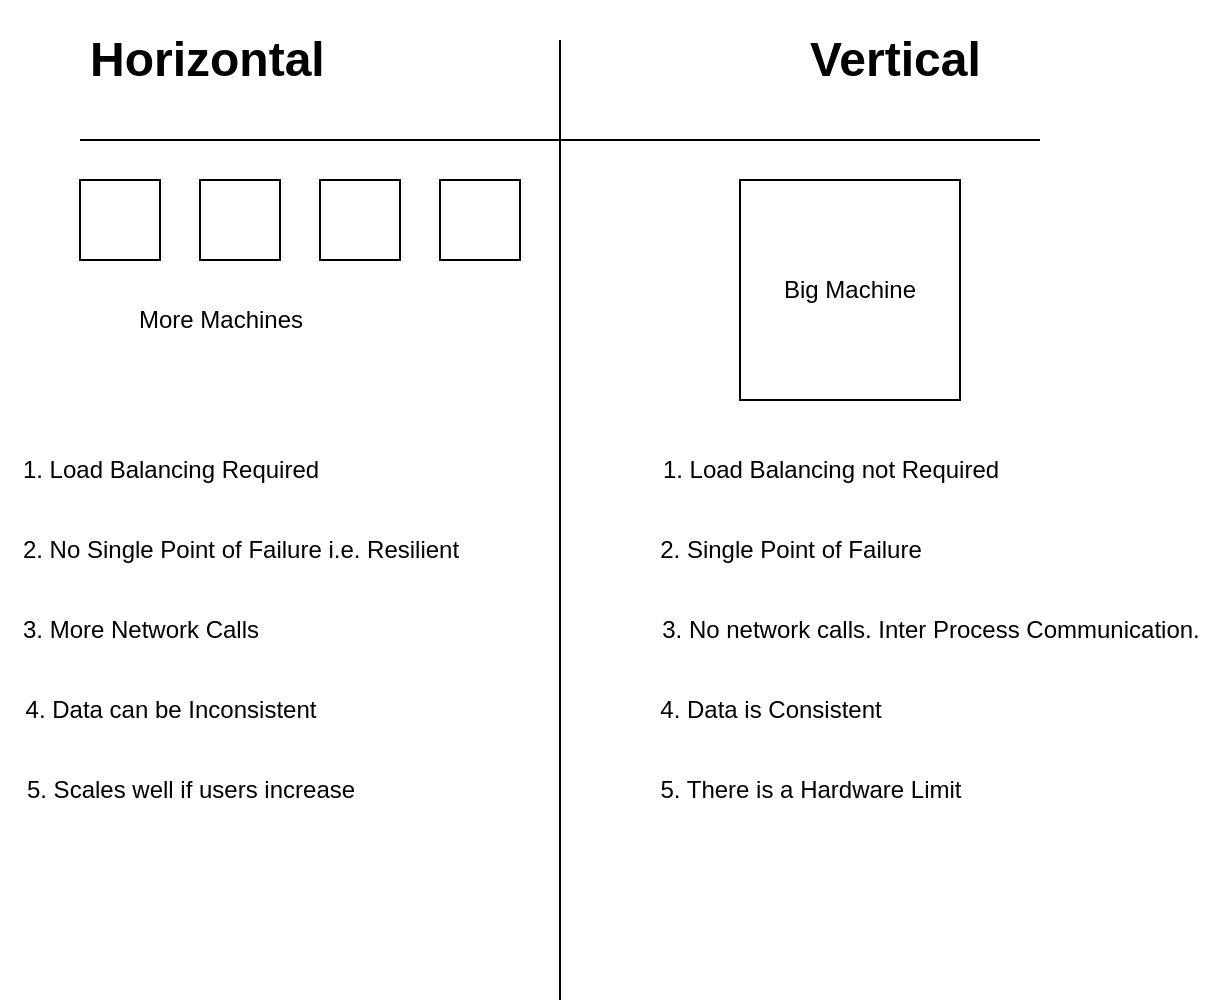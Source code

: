 <mxfile version="20.2.5" type="github">
  <diagram id="WF_MYyC285SqqOINv5_H" name="Page-1">
    <mxGraphModel dx="1038" dy="571" grid="1" gridSize="10" guides="1" tooltips="1" connect="1" arrows="1" fold="1" page="1" pageScale="1" pageWidth="850" pageHeight="1100" math="0" shadow="0">
      <root>
        <mxCell id="0" />
        <mxCell id="1" parent="0" />
        <mxCell id="cMcfpRcbYdyl4qeZcQNI-1" value="&lt;h1&gt;Horizontal&lt;/h1&gt;" style="text;html=1;strokeColor=none;fillColor=none;spacing=5;spacingTop=-20;whiteSpace=wrap;overflow=hidden;rounded=0;" vertex="1" parent="1">
          <mxGeometry x="160" y="70" width="190" height="40" as="geometry" />
        </mxCell>
        <mxCell id="cMcfpRcbYdyl4qeZcQNI-2" value="&lt;h1&gt;Vertical&lt;/h1&gt;" style="text;html=1;strokeColor=none;fillColor=none;spacing=5;spacingTop=-20;whiteSpace=wrap;overflow=hidden;rounded=0;" vertex="1" parent="1">
          <mxGeometry x="520" y="70" width="190" height="40" as="geometry" />
        </mxCell>
        <mxCell id="cMcfpRcbYdyl4qeZcQNI-4" value="" style="endArrow=none;html=1;rounded=0;" edge="1" parent="1">
          <mxGeometry width="50" height="50" relative="1" as="geometry">
            <mxPoint x="160" y="130" as="sourcePoint" />
            <mxPoint x="640" y="130" as="targetPoint" />
          </mxGeometry>
        </mxCell>
        <mxCell id="cMcfpRcbYdyl4qeZcQNI-5" value="" style="endArrow=none;html=1;rounded=0;" edge="1" parent="1">
          <mxGeometry width="50" height="50" relative="1" as="geometry">
            <mxPoint x="400" y="560" as="sourcePoint" />
            <mxPoint x="400" y="80" as="targetPoint" />
          </mxGeometry>
        </mxCell>
        <mxCell id="cMcfpRcbYdyl4qeZcQNI-7" value="" style="whiteSpace=wrap;html=1;aspect=fixed;" vertex="1" parent="1">
          <mxGeometry x="160" y="150" width="40" height="40" as="geometry" />
        </mxCell>
        <mxCell id="cMcfpRcbYdyl4qeZcQNI-8" value="" style="whiteSpace=wrap;html=1;aspect=fixed;" vertex="1" parent="1">
          <mxGeometry x="220" y="150" width="40" height="40" as="geometry" />
        </mxCell>
        <mxCell id="cMcfpRcbYdyl4qeZcQNI-9" value="" style="whiteSpace=wrap;html=1;aspect=fixed;" vertex="1" parent="1">
          <mxGeometry x="280" y="150" width="40" height="40" as="geometry" />
        </mxCell>
        <mxCell id="cMcfpRcbYdyl4qeZcQNI-10" value="" style="whiteSpace=wrap;html=1;aspect=fixed;" vertex="1" parent="1">
          <mxGeometry x="340" y="150" width="40" height="40" as="geometry" />
        </mxCell>
        <mxCell id="cMcfpRcbYdyl4qeZcQNI-11" value="Big Machine" style="whiteSpace=wrap;html=1;aspect=fixed;" vertex="1" parent="1">
          <mxGeometry x="490" y="150" width="110" height="110" as="geometry" />
        </mxCell>
        <mxCell id="cMcfpRcbYdyl4qeZcQNI-12" value="More Machines" style="text;html=1;align=center;verticalAlign=middle;resizable=0;points=[];autosize=1;strokeColor=none;fillColor=none;" vertex="1" parent="1">
          <mxGeometry x="175" y="205" width="110" height="30" as="geometry" />
        </mxCell>
        <mxCell id="cMcfpRcbYdyl4qeZcQNI-13" value="1. Load Balancing Required" style="text;html=1;align=center;verticalAlign=middle;resizable=0;points=[];autosize=1;strokeColor=none;fillColor=none;" vertex="1" parent="1">
          <mxGeometry x="120" y="280" width="170" height="30" as="geometry" />
        </mxCell>
        <mxCell id="cMcfpRcbYdyl4qeZcQNI-14" value="1. Load Balancing not Required" style="text;html=1;align=center;verticalAlign=middle;resizable=0;points=[];autosize=1;strokeColor=none;fillColor=none;" vertex="1" parent="1">
          <mxGeometry x="440" y="280" width="190" height="30" as="geometry" />
        </mxCell>
        <mxCell id="cMcfpRcbYdyl4qeZcQNI-15" value="3. More Network Calls" style="text;html=1;align=center;verticalAlign=middle;resizable=0;points=[];autosize=1;strokeColor=none;fillColor=none;" vertex="1" parent="1">
          <mxGeometry x="120" y="360" width="140" height="30" as="geometry" />
        </mxCell>
        <mxCell id="cMcfpRcbYdyl4qeZcQNI-16" value="3. No network calls. Inter Process Communication." style="text;html=1;align=center;verticalAlign=middle;resizable=0;points=[];autosize=1;strokeColor=none;fillColor=none;" vertex="1" parent="1">
          <mxGeometry x="440" y="360" width="290" height="30" as="geometry" />
        </mxCell>
        <mxCell id="cMcfpRcbYdyl4qeZcQNI-17" value="2. No Single Point of Failure i.e. Resilient" style="text;html=1;align=center;verticalAlign=middle;resizable=0;points=[];autosize=1;strokeColor=none;fillColor=none;" vertex="1" parent="1">
          <mxGeometry x="120" y="320" width="240" height="30" as="geometry" />
        </mxCell>
        <mxCell id="cMcfpRcbYdyl4qeZcQNI-18" value="2. Single Point of Failure" style="text;html=1;align=center;verticalAlign=middle;resizable=0;points=[];autosize=1;strokeColor=none;fillColor=none;" vertex="1" parent="1">
          <mxGeometry x="440" y="320" width="150" height="30" as="geometry" />
        </mxCell>
        <mxCell id="cMcfpRcbYdyl4qeZcQNI-19" value="4. Data can be Inconsistent" style="text;html=1;align=center;verticalAlign=middle;resizable=0;points=[];autosize=1;strokeColor=none;fillColor=none;" vertex="1" parent="1">
          <mxGeometry x="120" y="400" width="170" height="30" as="geometry" />
        </mxCell>
        <mxCell id="cMcfpRcbYdyl4qeZcQNI-20" value="4. Data is Consistent" style="text;html=1;align=center;verticalAlign=middle;resizable=0;points=[];autosize=1;strokeColor=none;fillColor=none;" vertex="1" parent="1">
          <mxGeometry x="440" y="400" width="130" height="30" as="geometry" />
        </mxCell>
        <mxCell id="cMcfpRcbYdyl4qeZcQNI-21" value="5. Scales well if users increase" style="text;html=1;align=center;verticalAlign=middle;resizable=0;points=[];autosize=1;strokeColor=none;fillColor=none;" vertex="1" parent="1">
          <mxGeometry x="120" y="440" width="190" height="30" as="geometry" />
        </mxCell>
        <mxCell id="cMcfpRcbYdyl4qeZcQNI-22" value="5. There is a Hardware Limit" style="text;html=1;align=center;verticalAlign=middle;resizable=0;points=[];autosize=1;strokeColor=none;fillColor=none;" vertex="1" parent="1">
          <mxGeometry x="440" y="440" width="170" height="30" as="geometry" />
        </mxCell>
      </root>
    </mxGraphModel>
  </diagram>
</mxfile>
